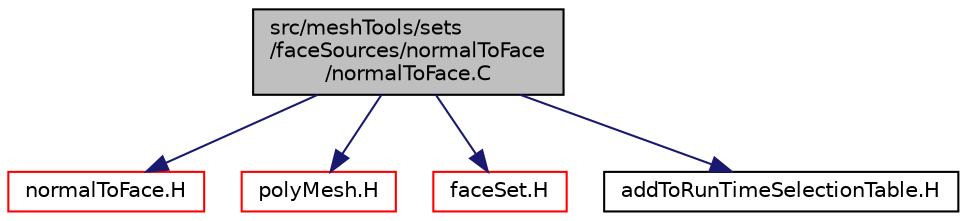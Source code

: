 digraph "src/meshTools/sets/faceSources/normalToFace/normalToFace.C"
{
  bgcolor="transparent";
  edge [fontname="Helvetica",fontsize="10",labelfontname="Helvetica",labelfontsize="10"];
  node [fontname="Helvetica",fontsize="10",shape=record];
  Node1 [label="src/meshTools/sets\l/faceSources/normalToFace\l/normalToFace.C",height=0.2,width=0.4,color="black", fillcolor="grey75", style="filled" fontcolor="black"];
  Node1 -> Node2 [color="midnightblue",fontsize="10",style="solid",fontname="Helvetica"];
  Node2 [label="normalToFace.H",height=0.2,width=0.4,color="red",URL="$normalToFace_8H.html"];
  Node1 -> Node3 [color="midnightblue",fontsize="10",style="solid",fontname="Helvetica"];
  Node3 [label="polyMesh.H",height=0.2,width=0.4,color="red",URL="$polyMesh_8H.html"];
  Node1 -> Node4 [color="midnightblue",fontsize="10",style="solid",fontname="Helvetica"];
  Node4 [label="faceSet.H",height=0.2,width=0.4,color="red",URL="$faceSet_8H.html"];
  Node1 -> Node5 [color="midnightblue",fontsize="10",style="solid",fontname="Helvetica"];
  Node5 [label="addToRunTimeSelectionTable.H",height=0.2,width=0.4,color="black",URL="$addToRunTimeSelectionTable_8H.html",tooltip="Macros for easy insertion into run-time selection tables. "];
}
